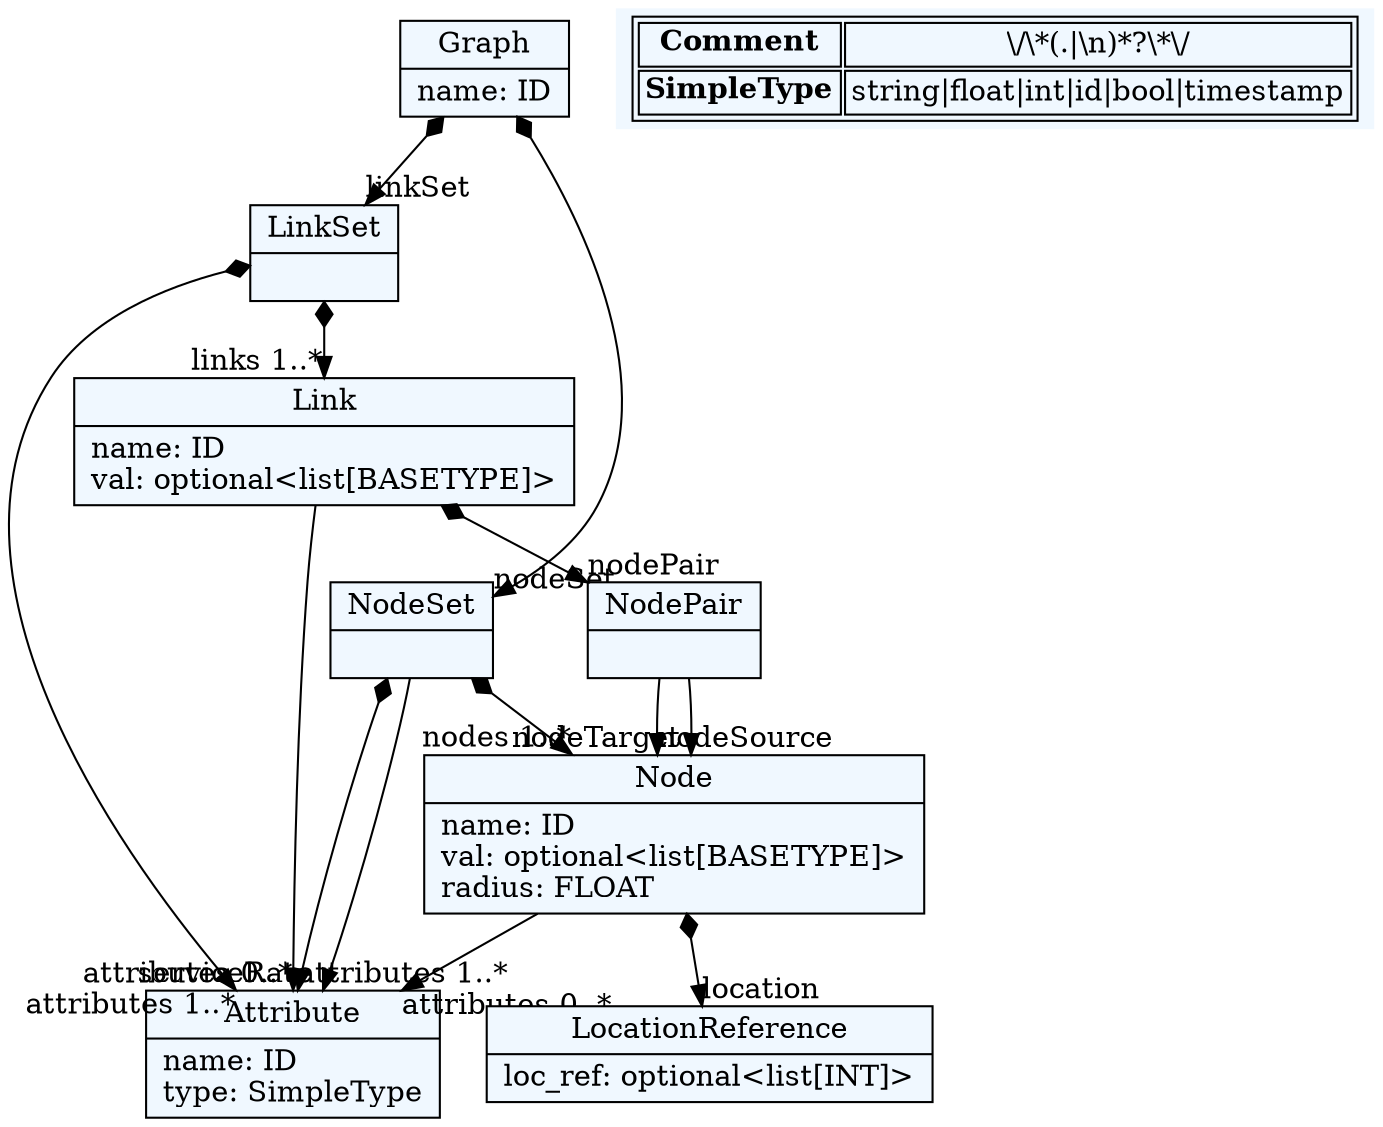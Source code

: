 
    digraph textX {
    fontname = "Bitstream Vera Sans"
    fontsize = 8
    node[
        shape=record,
        style=filled,
        fillcolor=aliceblue
    ]
    nodesep = 0.3
    edge[dir=black,arrowtail=empty]


2318082199496[ label="{Graph|name: ID\l}"]

2318082183448[ label="{NodeSet|}"]

2318082218376[ label="{LinkSet|}"]

2318082220264[ label="{Node|name: ID\lval: optional\<list[BASETYPE]\>\lradius: FLOAT\l}"]

2318082225928[ label="{NodePair|}"]

2318082211768[ label="{Link|name: ID\lval: optional\<list[BASETYPE]\>\l}"]

2318082219320[ label="{Attribute|name: ID\ltype: SimpleType\l}"]

2318082178728[ label="{LocationReference|loc_ref: optional\<list[INT]\>\l}"]



2318082199496 -> 2318082183448[arrowtail=diamond, dir=both, headlabel="nodeSet "]
2318082199496 -> 2318082218376[arrowtail=diamond, dir=both, headlabel="linkSet "]
2318082183448 -> 2318082219320[arrowtail=diamond, dir=both, headlabel="attributes 1..*"]
2318082183448 -> 2318082219320[headlabel="serviceRate "]
2318082183448 -> 2318082220264[arrowtail=diamond, dir=both, headlabel="nodes 1..*"]
2318082218376 -> 2318082219320[arrowtail=diamond, dir=both, headlabel="attributes 1..*"]
2318082218376 -> 2318082211768[arrowtail=diamond, dir=both, headlabel="links 1..*"]
2318082220264 -> 2318082219320[headlabel="attributes 0..*"]
2318082220264 -> 2318082178728[arrowtail=diamond, dir=both, headlabel="location "]
2318082225928 -> 2318082220264[headlabel="nodeSource "]
2318082225928 -> 2318082220264[headlabel="nodeTarget "]
2318082211768 -> 2318082219320[headlabel="attributes 0..*"]
2318082211768 -> 2318082225928[arrowtail=diamond, dir=both, headlabel="nodePair "]
match_rules [ shape=plaintext, label=< <table>
	<tr>
		<td><b>Comment</b></td><td>\/\*(.|\n)*?\*\/</td>
	</tr>
	<tr>
		<td><b>SimpleType</b></td><td>string|float|int|id|bool|timestamp</td>
	</tr>
</table> >]


}
